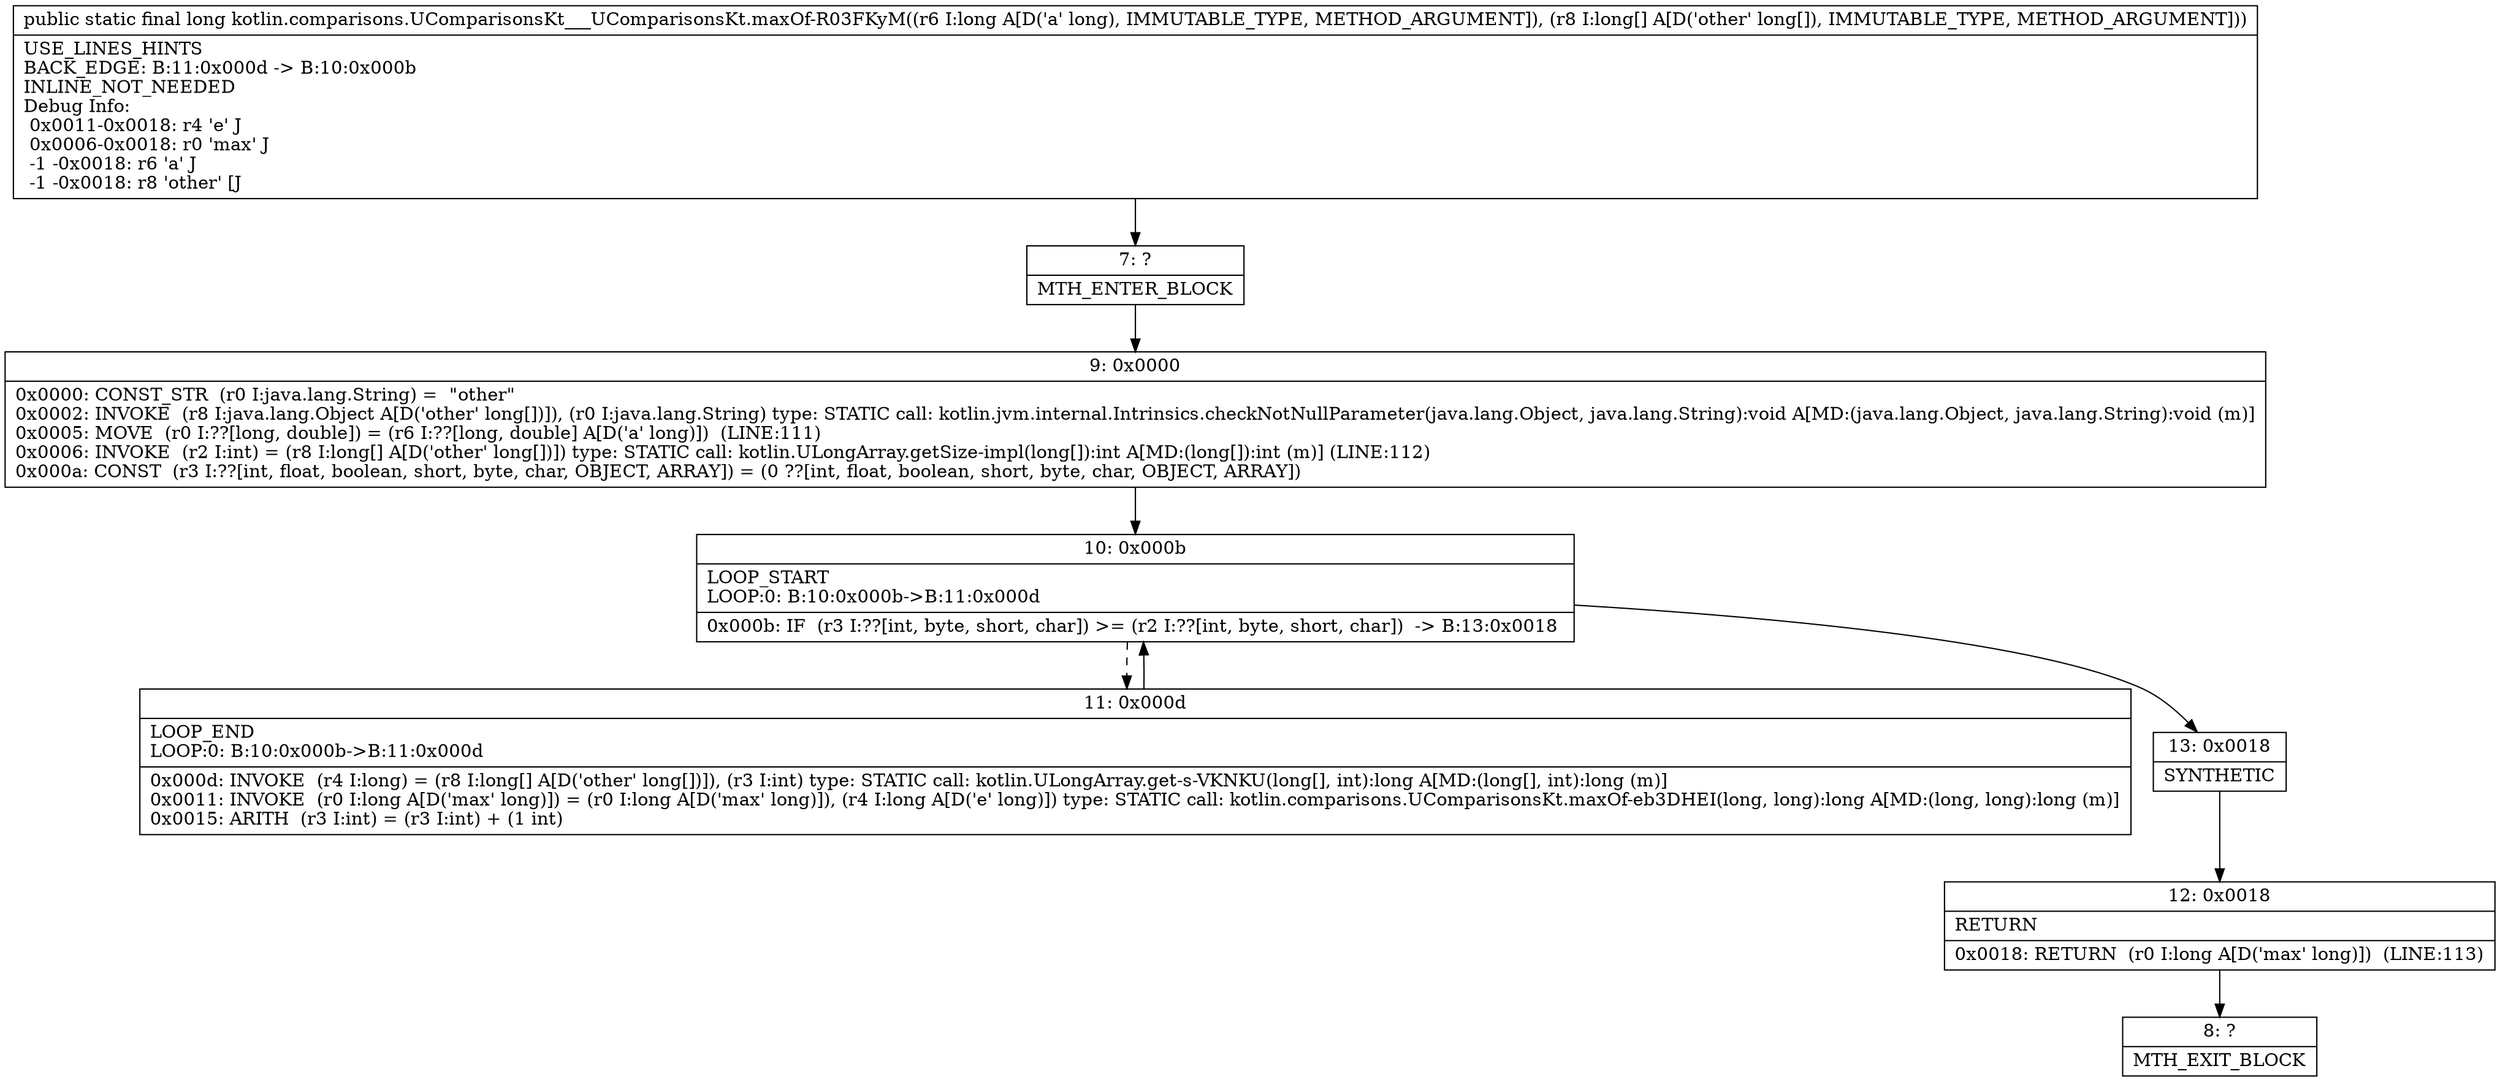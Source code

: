 digraph "CFG forkotlin.comparisons.UComparisonsKt___UComparisonsKt.maxOf\-R03FKyM(J[J)J" {
Node_7 [shape=record,label="{7\:\ ?|MTH_ENTER_BLOCK\l}"];
Node_9 [shape=record,label="{9\:\ 0x0000|0x0000: CONST_STR  (r0 I:java.lang.String) =  \"other\" \l0x0002: INVOKE  (r8 I:java.lang.Object A[D('other' long[])]), (r0 I:java.lang.String) type: STATIC call: kotlin.jvm.internal.Intrinsics.checkNotNullParameter(java.lang.Object, java.lang.String):void A[MD:(java.lang.Object, java.lang.String):void (m)]\l0x0005: MOVE  (r0 I:??[long, double]) = (r6 I:??[long, double] A[D('a' long)])  (LINE:111)\l0x0006: INVOKE  (r2 I:int) = (r8 I:long[] A[D('other' long[])]) type: STATIC call: kotlin.ULongArray.getSize\-impl(long[]):int A[MD:(long[]):int (m)] (LINE:112)\l0x000a: CONST  (r3 I:??[int, float, boolean, short, byte, char, OBJECT, ARRAY]) = (0 ??[int, float, boolean, short, byte, char, OBJECT, ARRAY]) \l}"];
Node_10 [shape=record,label="{10\:\ 0x000b|LOOP_START\lLOOP:0: B:10:0x000b\-\>B:11:0x000d\l|0x000b: IF  (r3 I:??[int, byte, short, char]) \>= (r2 I:??[int, byte, short, char])  \-\> B:13:0x0018 \l}"];
Node_11 [shape=record,label="{11\:\ 0x000d|LOOP_END\lLOOP:0: B:10:0x000b\-\>B:11:0x000d\l|0x000d: INVOKE  (r4 I:long) = (r8 I:long[] A[D('other' long[])]), (r3 I:int) type: STATIC call: kotlin.ULongArray.get\-s\-VKNKU(long[], int):long A[MD:(long[], int):long (m)]\l0x0011: INVOKE  (r0 I:long A[D('max' long)]) = (r0 I:long A[D('max' long)]), (r4 I:long A[D('e' long)]) type: STATIC call: kotlin.comparisons.UComparisonsKt.maxOf\-eb3DHEI(long, long):long A[MD:(long, long):long (m)]\l0x0015: ARITH  (r3 I:int) = (r3 I:int) + (1 int) \l}"];
Node_13 [shape=record,label="{13\:\ 0x0018|SYNTHETIC\l}"];
Node_12 [shape=record,label="{12\:\ 0x0018|RETURN\l|0x0018: RETURN  (r0 I:long A[D('max' long)])  (LINE:113)\l}"];
Node_8 [shape=record,label="{8\:\ ?|MTH_EXIT_BLOCK\l}"];
MethodNode[shape=record,label="{public static final long kotlin.comparisons.UComparisonsKt___UComparisonsKt.maxOf\-R03FKyM((r6 I:long A[D('a' long), IMMUTABLE_TYPE, METHOD_ARGUMENT]), (r8 I:long[] A[D('other' long[]), IMMUTABLE_TYPE, METHOD_ARGUMENT]))  | USE_LINES_HINTS\lBACK_EDGE: B:11:0x000d \-\> B:10:0x000b\lINLINE_NOT_NEEDED\lDebug Info:\l  0x0011\-0x0018: r4 'e' J\l  0x0006\-0x0018: r0 'max' J\l  \-1 \-0x0018: r6 'a' J\l  \-1 \-0x0018: r8 'other' [J\l}"];
MethodNode -> Node_7;Node_7 -> Node_9;
Node_9 -> Node_10;
Node_10 -> Node_11[style=dashed];
Node_10 -> Node_13;
Node_11 -> Node_10;
Node_13 -> Node_12;
Node_12 -> Node_8;
}

